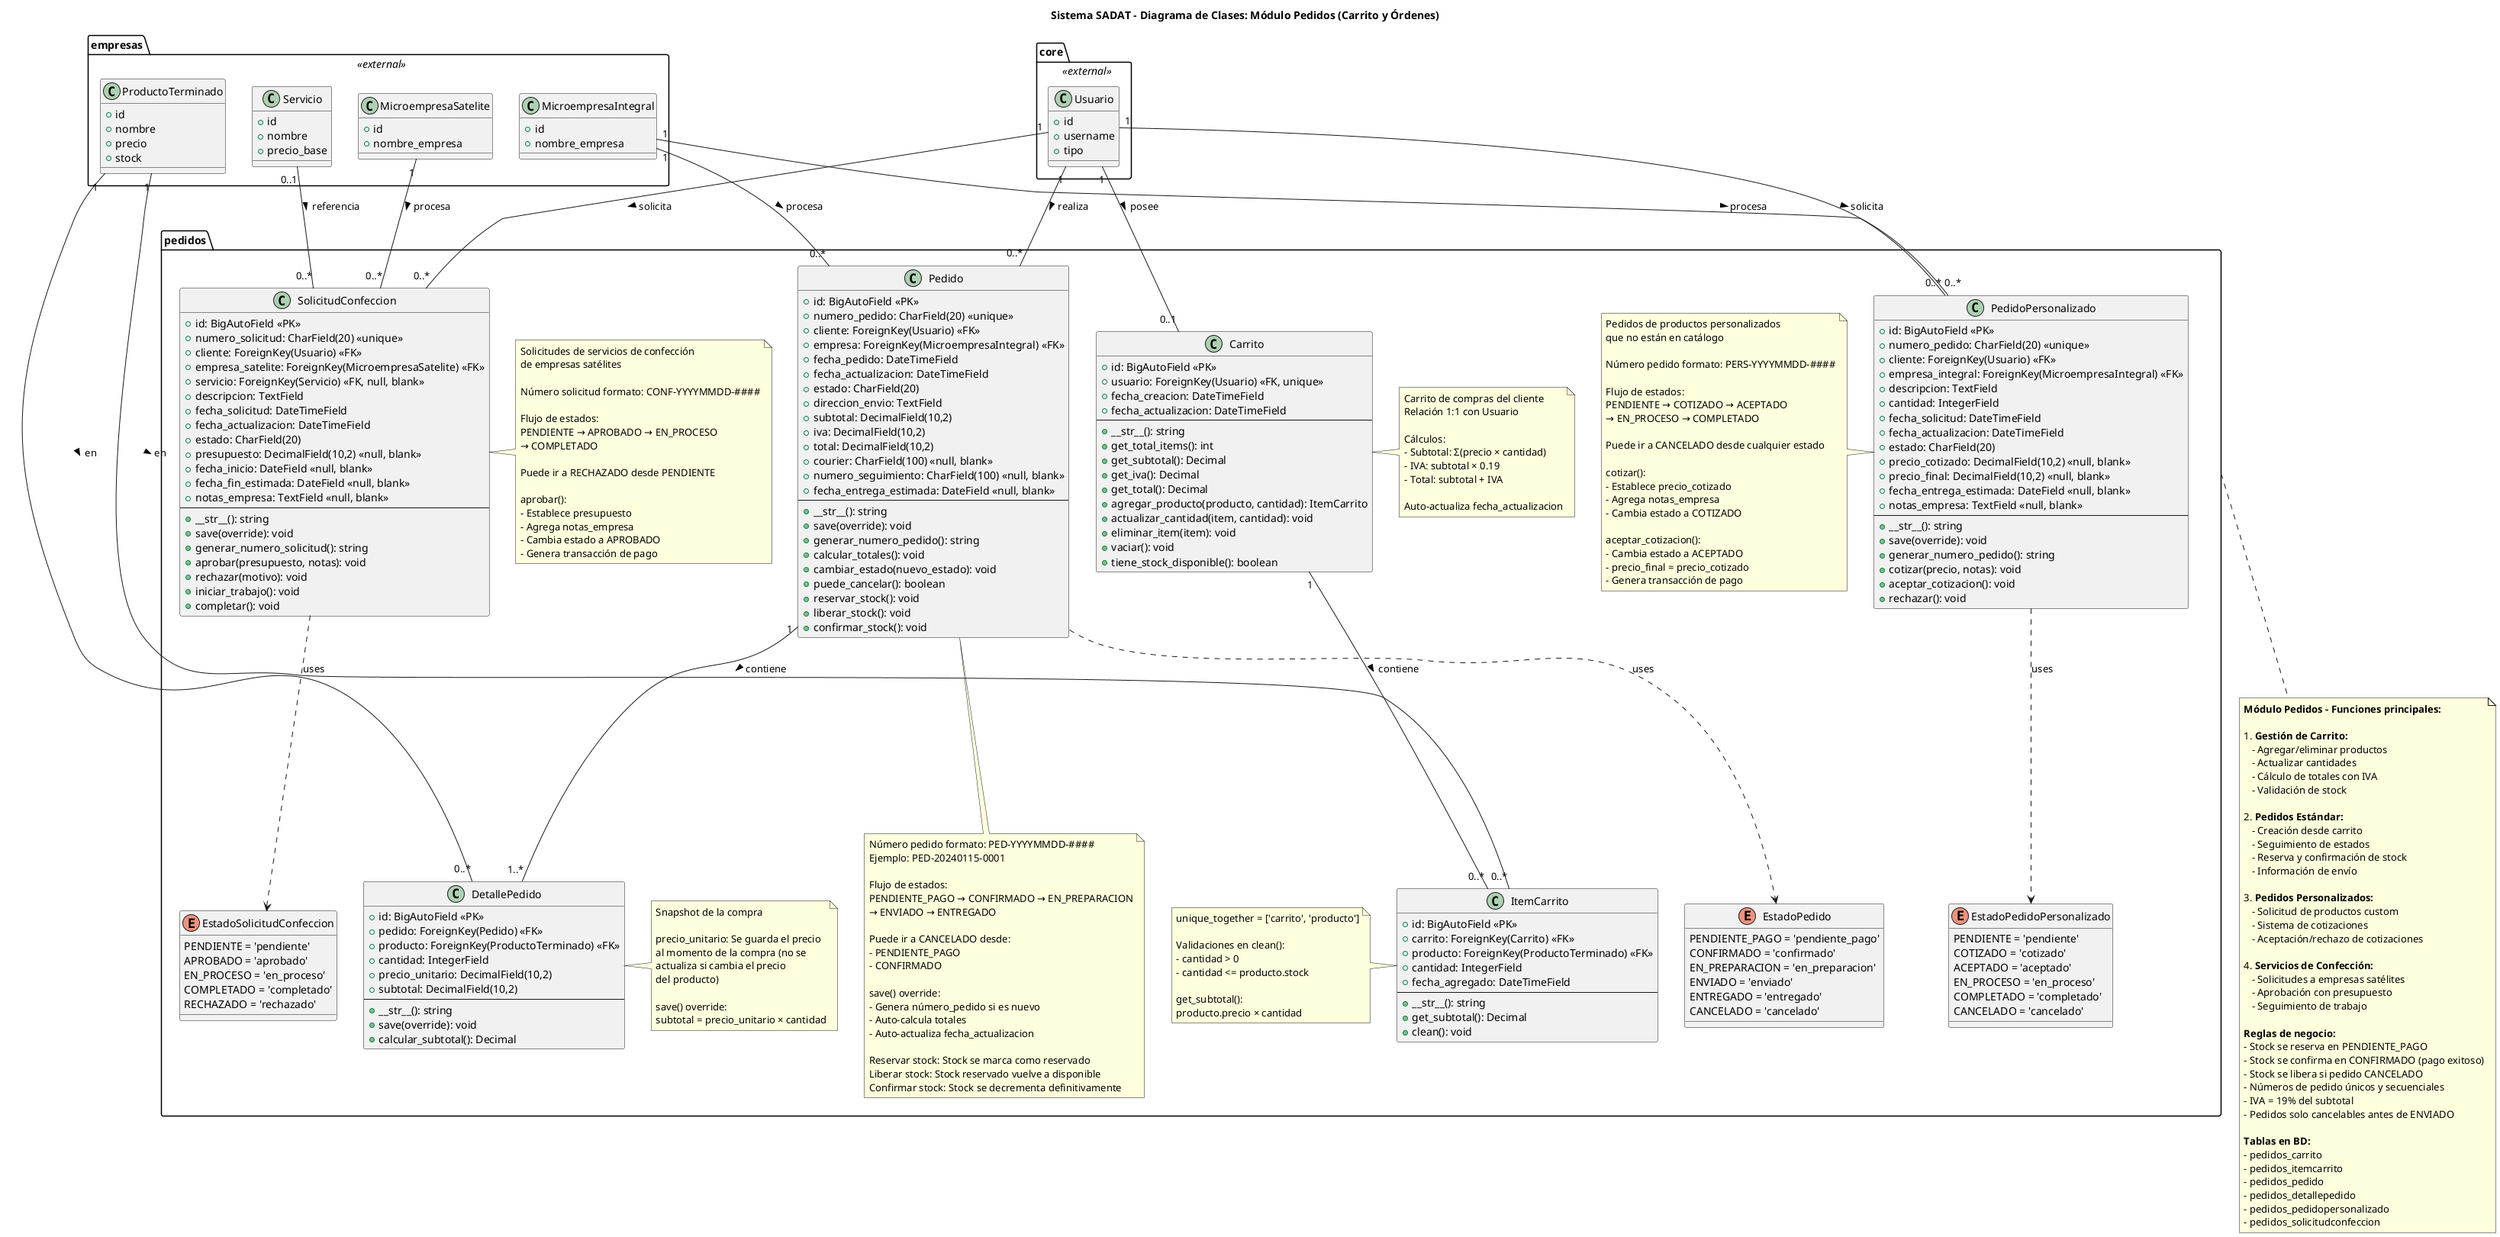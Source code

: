 @startuml Clases - Módulo Pedidos
title Sistema SADAT - Diagrama de Clases: Módulo Pedidos (Carrito y Órdenes)

package "pedidos" {
    
    enum EstadoPedido {
        PENDIENTE_PAGO = 'pendiente_pago'
        CONFIRMADO = 'confirmado'
        EN_PREPARACION = 'en_preparacion'
        ENVIADO = 'enviado'
        ENTREGADO = 'entregado'
        CANCELADO = 'cancelado'
    }
    
    enum EstadoPedidoPersonalizado {
        PENDIENTE = 'pendiente'
        COTIZADO = 'cotizado'
        ACEPTADO = 'aceptado'
        EN_PROCESO = 'en_proceso'
        COMPLETADO = 'completado'
        CANCELADO = 'cancelado'
    }
    
    enum EstadoSolicitudConfeccion {
        PENDIENTE = 'pendiente'
        APROBADO = 'aprobado'
        EN_PROCESO = 'en_proceso'
        COMPLETADO = 'completado'
        RECHAZADO = 'rechazado'
    }
    
    class Carrito {
        {field} + id: BigAutoField <<PK>>
        {field} + usuario: ForeignKey(Usuario) <<FK, unique>>
        {field} + fecha_creacion: DateTimeField
        {field} + fecha_actualizacion: DateTimeField
        --
        {method} + __str__(): string
        {method} + get_total_items(): int
        {method} + get_subtotal(): Decimal
        {method} + get_iva(): Decimal
        {method} + get_total(): Decimal
        {method} + agregar_producto(producto, cantidad): ItemCarrito
        {method} + actualizar_cantidad(item, cantidad): void
        {method} + eliminar_item(item): void
        {method} + vaciar(): void
        {method} + tiene_stock_disponible(): boolean
    }
    
    note right of Carrito
      Carrito de compras del cliente
      Relación 1:1 con Usuario
      
      Cálculos:
      - Subtotal: Σ(precio × cantidad)
      - IVA: subtotal × 0.19
      - Total: subtotal + IVA
      
      Auto-actualiza fecha_actualizacion
    end note
    
    class ItemCarrito {
        {field} + id: BigAutoField <<PK>>
        {field} + carrito: ForeignKey(Carrito) <<FK>>
        {field} + producto: ForeignKey(ProductoTerminado) <<FK>>
        {field} + cantidad: IntegerField
        {field} + fecha_agregado: DateTimeField
        --
        {method} + __str__(): string
        {method} + get_subtotal(): Decimal
        {method} + clean(): void
    }
    
    note left of ItemCarrito
      unique_together = ['carrito', 'producto']
      
      Validaciones en clean():
      - cantidad > 0
      - cantidad <= producto.stock
      
      get_subtotal():
      producto.precio × cantidad
    end note
    
    class Pedido {
        {field} + id: BigAutoField <<PK>>
        {field} + numero_pedido: CharField(20) <<unique>>
        {field} + cliente: ForeignKey(Usuario) <<FK>>
        {field} + empresa: ForeignKey(MicroempresaIntegral) <<FK>>
        {field} + fecha_pedido: DateTimeField
        {field} + fecha_actualizacion: DateTimeField
        {field} + estado: CharField(20)
        {field} + direccion_envio: TextField
        {field} + subtotal: DecimalField(10,2)
        {field} + iva: DecimalField(10,2)
        {field} + total: DecimalField(10,2)
        {field} + courier: CharField(100) <<null, blank>>
        {field} + numero_seguimiento: CharField(100) <<null, blank>>
        {field} + fecha_entrega_estimada: DateField <<null, blank>>
        --
        {method} + __str__(): string
        {method} + save(override): void
        {method} + generar_numero_pedido(): string
        {method} + calcular_totales(): void
        {method} + cambiar_estado(nuevo_estado): void
        {method} + puede_cancelar(): boolean
        {method} + reservar_stock(): void
        {method} + liberar_stock(): void
        {method} + confirmar_stock(): void
    }
    
    note bottom of Pedido
      Número pedido formato: PED-YYYYMMDD-####
      Ejemplo: PED-20240115-0001
      
      Flujo de estados:
      PENDIENTE_PAGO → CONFIRMADO → EN_PREPARACION
      → ENVIADO → ENTREGADO
      
      Puede ir a CANCELADO desde:
      - PENDIENTE_PAGO
      - CONFIRMADO
      
      save() override:
      - Genera número_pedido si es nuevo
      - Auto-calcula totales
      - Auto-actualiza fecha_actualizacion
      
      Reservar stock: Stock se marca como reservado
      Liberar stock: Stock reservado vuelve a disponible
      Confirmar stock: Stock se decrementa definitivamente
    end note
    
    class DetallePedido {
        {field} + id: BigAutoField <<PK>>
        {field} + pedido: ForeignKey(Pedido) <<FK>>
        {field} + producto: ForeignKey(ProductoTerminado) <<FK>>
        {field} + cantidad: IntegerField
        {field} + precio_unitario: DecimalField(10,2)
        {field} + subtotal: DecimalField(10,2)
        --
        {method} + __str__(): string
        {method} + save(override): void
        {method} + calcular_subtotal(): Decimal
    }
    
    note right of DetallePedido
      Snapshot de la compra
      
      precio_unitario: Se guarda el precio
      al momento de la compra (no se
      actualiza si cambia el precio
      del producto)
      
      save() override:
      subtotal = precio_unitario × cantidad
    end note
    
    class PedidoPersonalizado {
        {field} + id: BigAutoField <<PK>>
        {field} + numero_pedido: CharField(20) <<unique>>
        {field} + cliente: ForeignKey(Usuario) <<FK>>
        {field} + empresa_integral: ForeignKey(MicroempresaIntegral) <<FK>>
        {field} + descripcion: TextField
        {field} + cantidad: IntegerField
        {field} + fecha_solicitud: DateTimeField
        {field} + fecha_actualizacion: DateTimeField
        {field} + estado: CharField(20)
        {field} + precio_cotizado: DecimalField(10,2) <<null, blank>>
        {field} + precio_final: DecimalField(10,2) <<null, blank>>
        {field} + fecha_entrega_estimada: DateField <<null, blank>>
        {field} + notas_empresa: TextField <<null, blank>>
        --
        {method} + __str__(): string
        {method} + save(override): void
        {method} + generar_numero_pedido(): string
        {method} + cotizar(precio, notas): void
        {method} + aceptar_cotizacion(): void
        {method} + rechazar(): void
    }
    
    note left of PedidoPersonalizado
      Pedidos de productos personalizados
      que no están en catálogo
      
      Número pedido formato: PERS-YYYYMMDD-####
      
      Flujo de estados:
      PENDIENTE → COTIZADO → ACEPTADO
      → EN_PROCESO → COMPLETADO
      
      Puede ir a CANCELADO desde cualquier estado
      
      cotizar():
      - Establece precio_cotizado
      - Agrega notas_empresa
      - Cambia estado a COTIZADO
      
      aceptar_cotizacion():
      - Cambia estado a ACEPTADO
      - precio_final = precio_cotizado
      - Genera transacción de pago
    end note
    
    class SolicitudConfeccion {
        {field} + id: BigAutoField <<PK>>
        {field} + numero_solicitud: CharField(20) <<unique>>
        {field} + cliente: ForeignKey(Usuario) <<FK>>
        {field} + empresa_satelite: ForeignKey(MicroempresaSatelite) <<FK>>
        {field} + servicio: ForeignKey(Servicio) <<FK, null, blank>>
        {field} + descripcion: TextField
        {field} + fecha_solicitud: DateTimeField
        {field} + fecha_actualizacion: DateTimeField
        {field} + estado: CharField(20)
        {field} + presupuesto: DecimalField(10,2) <<null, blank>>
        {field} + fecha_inicio: DateField <<null, blank>>
        {field} + fecha_fin_estimada: DateField <<null, blank>>
        {field} + notas_empresa: TextField <<null, blank>>
        --
        {method} + __str__(): string
        {method} + save(override): void
        {method} + generar_numero_solicitud(): string
        {method} + aprobar(presupuesto, notas): void
        {method} + rechazar(motivo): void
        {method} + iniciar_trabajo(): void
        {method} + completar(): void
    }
    
    note right of SolicitudConfeccion
      Solicitudes de servicios de confección
      de empresas satélites
      
      Número solicitud formato: CONF-YYYYMMDD-####
      
      Flujo de estados:
      PENDIENTE → APROBADO → EN_PROCESO
      → COMPLETADO
      
      Puede ir a RECHAZADO desde PENDIENTE
      
      aprobar():
      - Establece presupuesto
      - Agrega notas_empresa
      - Cambia estado a APROBADO
      - Genera transacción de pago
    end note
    
    ' Relaciones
    Carrito "1" -- "0..*" ItemCarrito : contiene >
    
    Pedido "1" -- "1..*" DetallePedido : contiene >
    Pedido ..> EstadoPedido : uses
    
    PedidoPersonalizado ..> EstadoPedidoPersonalizado : uses
    
    SolicitudConfeccion ..> EstadoSolicitudConfeccion : uses
}

package "core" <<external>> {
    class Usuario {
        + id
        + username
        + tipo
    }
}

package "empresas" <<external>> {
    class ProductoTerminado {
        + id
        + nombre
        + precio
        + stock
    }
    
    class MicroempresaIntegral {
        + id
        + nombre_empresa
    }
    
    class MicroempresaSatelite {
        + id
        + nombre_empresa
    }
    
    class Servicio {
        + id
        + nombre
        + precio_base
    }
}

' Relaciones con módulos externos
Usuario "1" -- "0..1" Carrito : posee >
Usuario "1" -- "0..*" Pedido : realiza >
Usuario "1" -- "0..*" PedidoPersonalizado : solicita >
Usuario "1" -- "0..*" SolicitudConfeccion : solicita >

ProductoTerminado "1" -- "0..*" ItemCarrito : en >
ProductoTerminado "1" -- "0..*" DetallePedido : en >

MicroempresaIntegral "1" -- "0..*" Pedido : procesa >
MicroempresaIntegral "1" -- "0..*" PedidoPersonalizado : procesa >

MicroempresaSatelite "1" -- "0..*" SolicitudConfeccion : procesa >

Servicio "0..1" -- "0..*" SolicitudConfeccion : referencia >

note bottom of pedidos
  **Módulo Pedidos - Funciones principales:**
  
  1. **Gestión de Carrito:**
     - Agregar/eliminar productos
     - Actualizar cantidades
     - Cálculo de totales con IVA
     - Validación de stock
  
  2. **Pedidos Estándar:**
     - Creación desde carrito
     - Seguimiento de estados
     - Reserva y confirmación de stock
     - Información de envío
  
  3. **Pedidos Personalizados:**
     - Solicitud de productos custom
     - Sistema de cotizaciones
     - Aceptación/rechazo de cotizaciones
  
  4. **Servicios de Confección:**
     - Solicitudes a empresas satélites
     - Aprobación con presupuesto
     - Seguimiento de trabajo
  
  **Reglas de negocio:**
  - Stock se reserva en PENDIENTE_PAGO
  - Stock se confirma en CONFIRMADO (pago exitoso)
  - Stock se libera si pedido CANCELADO
  - Números de pedido únicos y secuenciales
  - IVA = 19% del subtotal
  - Pedidos solo cancelables antes de ENVIADO
  
  **Tablas en BD:**
  - pedidos_carrito
  - pedidos_itemcarrito
  - pedidos_pedido
  - pedidos_detallepedido
  - pedidos_pedidopersonalizado
  - pedidos_solicitudconfeccion
end note

@enduml
